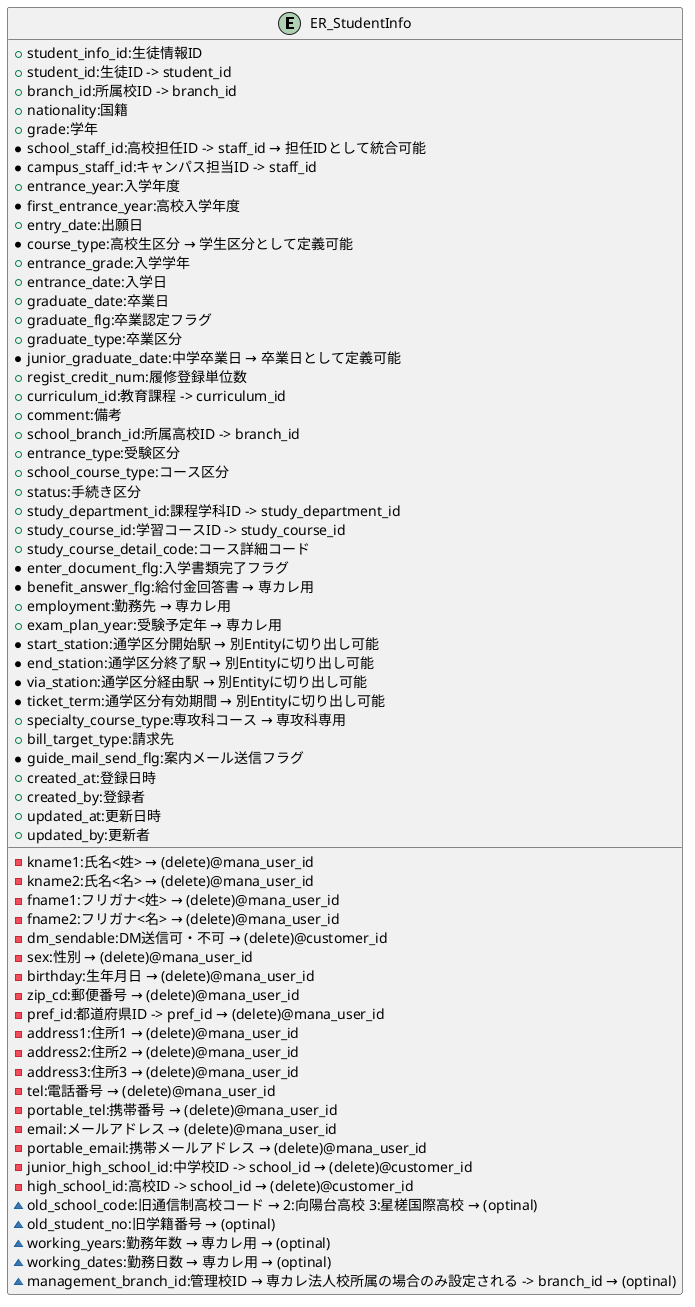 @startuml

entity "ER_StudentInfo"{
    + student_info_id:生徒情報ID
    + student_id:生徒ID -> student_id
    + branch_id:所属校ID -> branch_id
    - kname1:氏名<姓> → (delete)@mana_user_id
    - kname2:氏名<名> → (delete)@mana_user_id
    - fname1:フリガナ<姓> → (delete)@mana_user_id
    - fname2:フリガナ<名> → (delete)@mana_user_id
    - dm_sendable:DM送信可・不可 → (delete)@customer_id
    + nationality:国籍
    - sex:性別 → (delete)@mana_user_id
    + grade:学年
    - birthday:生年月日 → (delete)@mana_user_id
    * school_staff_id:高校担任ID -> staff_id → 担任IDとして統合可能
    * campus_staff_id:キャンパス担当ID -> staff_id
    - zip_cd:郵便番号 → (delete)@mana_user_id
    - pref_id:都道府県ID -> pref_id → (delete)@mana_user_id
    - address1:住所1 → (delete)@mana_user_id
    - address2:住所2 → (delete)@mana_user_id
    - address3:住所3 → (delete)@mana_user_id
    - tel:電話番号 → (delete)@mana_user_id
    - portable_tel:携帯番号 → (delete)@mana_user_id
    - email:メールアドレス → (delete)@mana_user_id
    - portable_email:携帯メールアドレス → (delete)@mana_user_id
    + entrance_year:入学年度
    * first_entrance_year:高校入学年度
    + entry_date:出願日
    * course_type:高校生区分 → 学生区分として定義可能
    + entrance_grade:入学学年
    + entrance_date:入学日
    + graduate_date:卒業日
    + graduate_flg:卒業認定フラグ
    + graduate_type:卒業区分
    - junior_high_school_id:中学校ID -> school_id → (delete)@customer_id
    - high_school_id:高校ID -> school_id → (delete)@customer_id
    * junior_graduate_date:中学卒業日 → 卒業日として定義可能
    + regist_credit_num:履修登録単位数
    + curriculum_id:教育課程 -> curriculum_id
    + comment:備考
    + school_branch_id:所属高校ID -> branch_id
    + entrance_type:受験区分
    + school_course_type:コース区分
    + status:手続き区分
    + study_department_id:課程学科ID -> study_department_id
    + study_course_id:学習コースID -> study_course_id
    + study_course_detail_code:コース詳細コード
    ~ old_school_code:旧通信制高校コード → 2:向陽台高校 3:星槎国際高校 → (optinal)
    ~ old_student_no:旧学籍番号 → (optinal)
    * enter_document_flg:入学書類完了フラグ
    * benefit_answer_flg:給付金回答書 → 専カレ用
    ~ working_years:勤務年数 → 専カレ用 → (optinal)
    ~ working_dates:勤務日数 → 専カレ用 → (optinal)
    + employment:勤務先 → 専カレ用
    + exam_plan_year:受験予定年 → 専カレ用
    * start_station:通学区分開始駅 → 別Entityに切り出し可能
    * end_station:通学区分終了駅 → 別Entityに切り出し可能
    * via_station:通学区分経由駅 → 別Entityに切り出し可能
    * ticket_term:通学区分有効期間 → 別Entityに切り出し可能
    + specialty_course_type:専攻科コース → 専攻科専用
    + bill_target_type:請求先
    ~ management_branch_id:管理校ID → 専カレ法人校所属の場合のみ設定される -> branch_id → (optinal)
    * guide_mail_send_flg:案内メール送信フラグ
    + created_at:登録日時
    + created_by:登録者
    + updated_at:更新日時
    + updated_by:更新者
}

@enduml